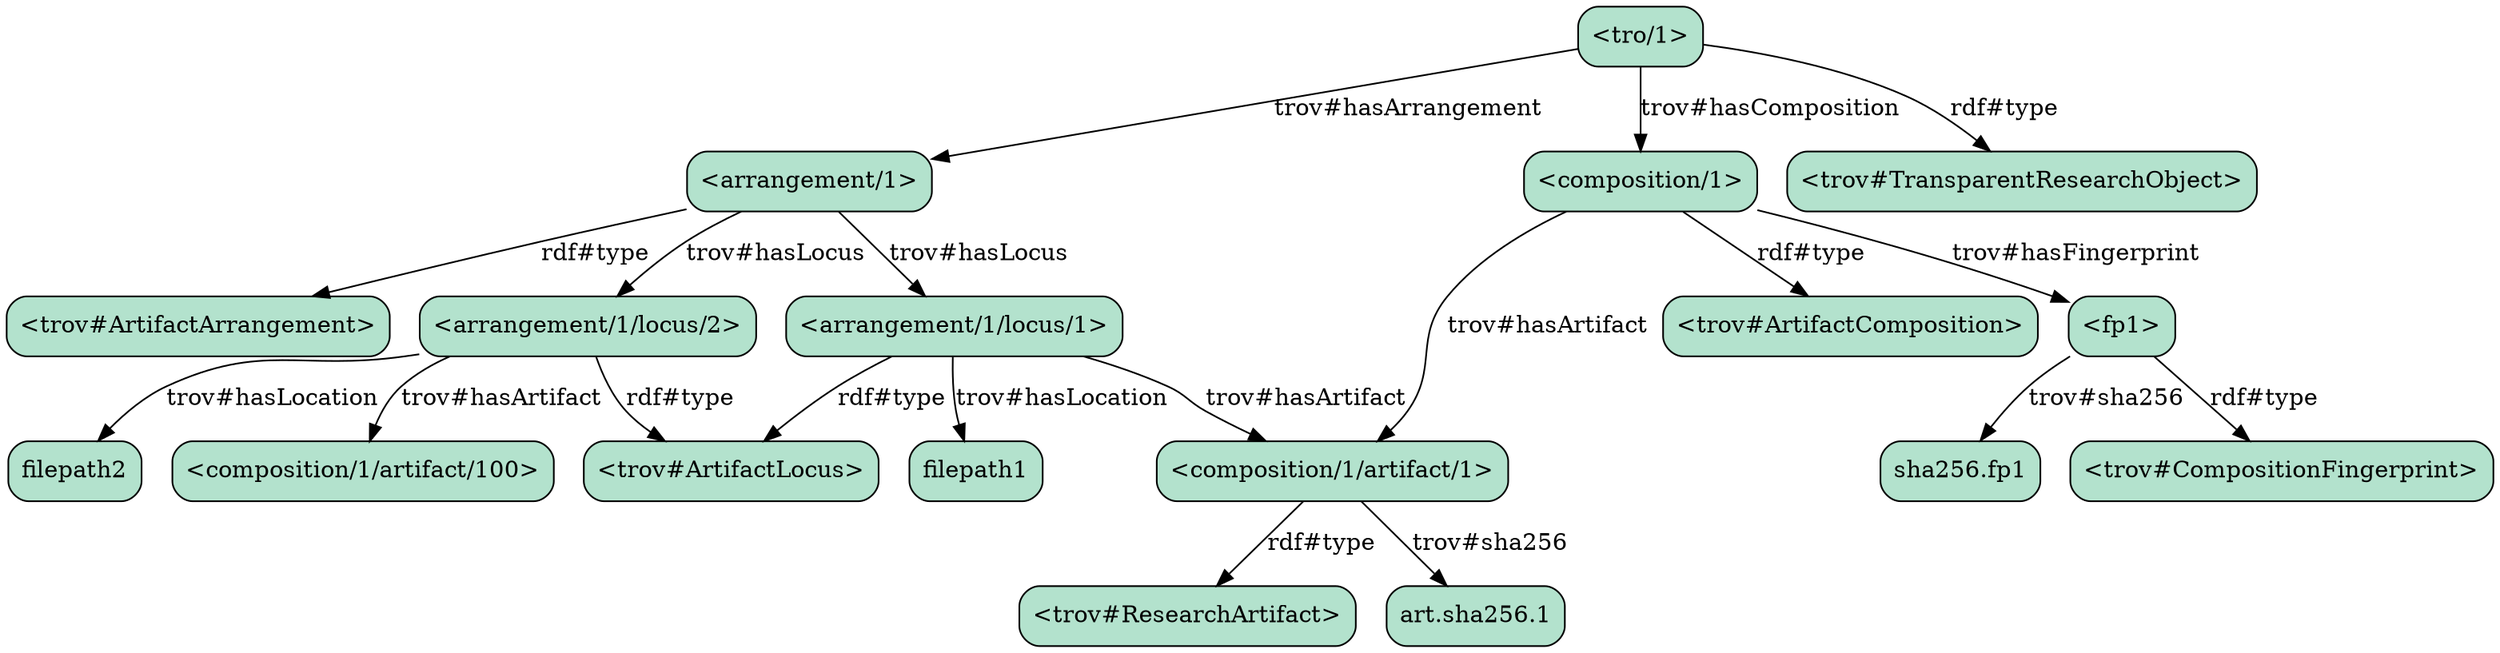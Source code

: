 strict digraph "" {
	graph [rankdir=TB];
	"<arrangement/1>"	[fillcolor="#b3e2cd",
		shape=box,
		style="filled, rounded"];
	"<trov#ArtifactArrangement>"	[fillcolor="#b3e2cd",
		shape=box,
		style="filled, rounded"];
	"<arrangement/1>" -> "<trov#ArtifactArrangement>"	[label=<rdf#type>];
	"<arrangement/1/locus/1>"	[fillcolor="#b3e2cd",
		shape=box,
		style="filled, rounded"];
	"<arrangement/1>" -> "<arrangement/1/locus/1>"	[label=<trov#hasLocus>];
	"<arrangement/1/locus/2>"	[fillcolor="#b3e2cd",
		shape=box,
		style="filled, rounded"];
	"<arrangement/1>" -> "<arrangement/1/locus/2>"	[label=<trov#hasLocus>];
	"<trov#ArtifactLocus>"	[fillcolor="#b3e2cd",
		shape=box,
		style="filled, rounded"];
	"<arrangement/1/locus/1>" -> "<trov#ArtifactLocus>"	[label=<rdf#type>];
	"<composition/1/artifact/1>"	[fillcolor="#b3e2cd",
		shape=box,
		style="filled, rounded"];
	"<arrangement/1/locus/1>" -> "<composition/1/artifact/1>"	[label=<trov#hasArtifact>];
	filepath1	[fillcolor="#b3e2cd",
		shape=box,
		style="filled, rounded"];
	"<arrangement/1/locus/1>" -> filepath1	[label=<trov#hasLocation>];
	"<arrangement/1/locus/2>" -> "<trov#ArtifactLocus>"	[label=<rdf#type>];
	"<composition/1/artifact/100>"	[fillcolor="#b3e2cd",
		shape=box,
		style="filled, rounded"];
	"<arrangement/1/locus/2>" -> "<composition/1/artifact/100>"	[label=<trov#hasArtifact>];
	filepath2	[fillcolor="#b3e2cd",
		shape=box,
		style="filled, rounded"];
	"<arrangement/1/locus/2>" -> filepath2	[label=<trov#hasLocation>];
	"<trov#ResearchArtifact>"	[fillcolor="#b3e2cd",
		shape=box,
		style="filled, rounded"];
	"<composition/1/artifact/1>" -> "<trov#ResearchArtifact>"	[label=<rdf#type>];
	"art.sha256.1"	[fillcolor="#b3e2cd",
		shape=box,
		style="filled, rounded"];
	"<composition/1/artifact/1>" -> "art.sha256.1"	[label=<trov#sha256>];
	"<composition/1>"	[fillcolor="#b3e2cd",
		shape=box,
		style="filled, rounded"];
	"<composition/1>" -> "<composition/1/artifact/1>"	[label=<trov#hasArtifact>];
	"<trov#ArtifactComposition>"	[fillcolor="#b3e2cd",
		shape=box,
		style="filled, rounded"];
	"<composition/1>" -> "<trov#ArtifactComposition>"	[label=<rdf#type>];
	"<fp1>"	[fillcolor="#b3e2cd",
		shape=box,
		style="filled, rounded"];
	"<composition/1>" -> "<fp1>"	[label=<trov#hasFingerprint>];
	"<trov#CompositionFingerprint>"	[fillcolor="#b3e2cd",
		shape=box,
		style="filled, rounded"];
	"<fp1>" -> "<trov#CompositionFingerprint>"	[label=<rdf#type>];
	"sha256.fp1"	[fillcolor="#b3e2cd",
		shape=box,
		style="filled, rounded"];
	"<fp1>" -> "sha256.fp1"	[label=<trov#sha256>];
	"<tro/1>"	[fillcolor="#b3e2cd",
		shape=box,
		style="filled, rounded"];
	"<tro/1>" -> "<arrangement/1>"	[label=<trov#hasArrangement>];
	"<tro/1>" -> "<composition/1>"	[label=<trov#hasComposition>];
	"<trov#TransparentResearchObject>"	[fillcolor="#b3e2cd",
		shape=box,
		style="filled, rounded"];
	"<tro/1>" -> "<trov#TransparentResearchObject>"	[label=<rdf#type>];
}
